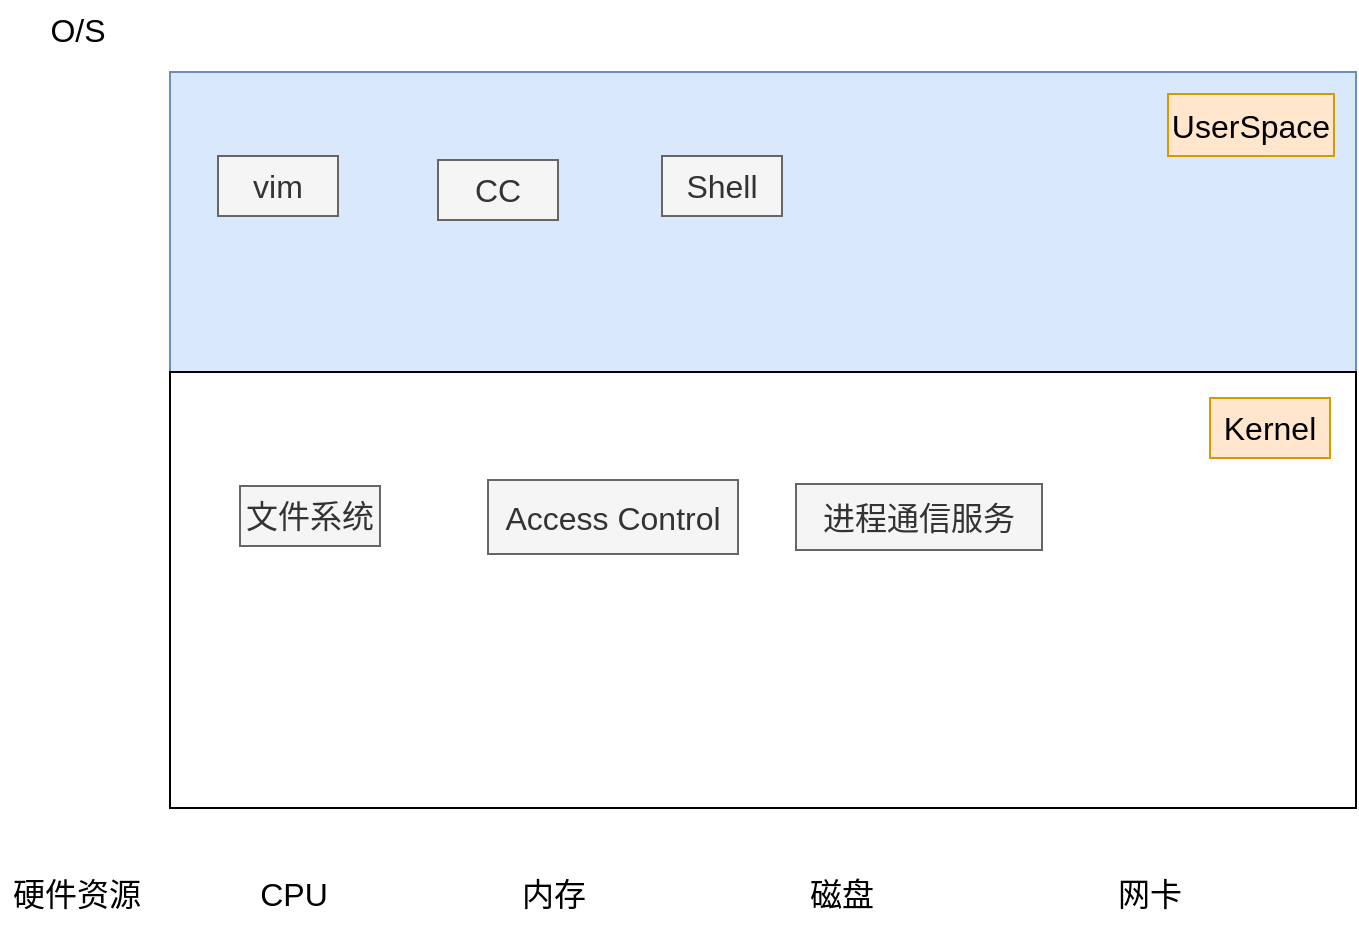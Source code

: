 <mxfile version="21.6.6" type="github">
  <diagram name="第 1 页" id="cB3oN5TOTOXsc1M-9Rkv">
    <mxGraphModel dx="1450" dy="1063" grid="0" gridSize="10" guides="1" tooltips="1" connect="1" arrows="1" fold="1" page="0" pageScale="1" pageWidth="827" pageHeight="1169" math="0" shadow="0">
      <root>
        <mxCell id="0" />
        <mxCell id="1" parent="0" />
        <mxCell id="xdp8Xhe6wInbqVmmC8Ls-15" value="" style="group" vertex="1" connectable="0" parent="1">
          <mxGeometry x="-315" y="-45" width="678" height="465" as="geometry" />
        </mxCell>
        <mxCell id="xdp8Xhe6wInbqVmmC8Ls-14" value="" style="rounded=0;whiteSpace=wrap;html=1;fontSize=16;fillColor=#dae8fc;strokeColor=#6c8ebf;" vertex="1" parent="xdp8Xhe6wInbqVmmC8Ls-15">
          <mxGeometry x="85" y="36" width="593" height="150" as="geometry" />
        </mxCell>
        <mxCell id="xdp8Xhe6wInbqVmmC8Ls-1" value="" style="rounded=0;whiteSpace=wrap;html=1;fontSize=16;" vertex="1" parent="xdp8Xhe6wInbqVmmC8Ls-15">
          <mxGeometry x="85" y="186" width="593" height="218" as="geometry" />
        </mxCell>
        <mxCell id="xdp8Xhe6wInbqVmmC8Ls-2" value="硬件资源" style="text;strokeColor=none;fillColor=none;html=1;align=center;verticalAlign=middle;whiteSpace=wrap;rounded=0;fontSize=16;" vertex="1" parent="xdp8Xhe6wInbqVmmC8Ls-15">
          <mxGeometry y="429" width="77" height="36" as="geometry" />
        </mxCell>
        <mxCell id="xdp8Xhe6wInbqVmmC8Ls-3" value="CPU" style="text;strokeColor=none;fillColor=default;html=1;align=center;verticalAlign=middle;whiteSpace=wrap;rounded=0;fontSize=16;" vertex="1" parent="xdp8Xhe6wInbqVmmC8Ls-15">
          <mxGeometry x="117" y="432" width="60" height="30" as="geometry" />
        </mxCell>
        <mxCell id="xdp8Xhe6wInbqVmmC8Ls-4" value="内存" style="text;strokeColor=none;fillColor=none;html=1;align=center;verticalAlign=middle;whiteSpace=wrap;rounded=0;fontSize=16;" vertex="1" parent="xdp8Xhe6wInbqVmmC8Ls-15">
          <mxGeometry x="247" y="432" width="60" height="30" as="geometry" />
        </mxCell>
        <mxCell id="xdp8Xhe6wInbqVmmC8Ls-5" value="磁盘" style="text;strokeColor=none;fillColor=none;html=1;align=center;verticalAlign=middle;whiteSpace=wrap;rounded=0;fontSize=16;" vertex="1" parent="xdp8Xhe6wInbqVmmC8Ls-15">
          <mxGeometry x="391" y="432" width="60" height="30" as="geometry" />
        </mxCell>
        <mxCell id="xdp8Xhe6wInbqVmmC8Ls-6" value="网卡" style="text;strokeColor=none;fillColor=none;html=1;align=center;verticalAlign=middle;whiteSpace=wrap;rounded=0;fontSize=16;" vertex="1" parent="xdp8Xhe6wInbqVmmC8Ls-15">
          <mxGeometry x="545" y="432" width="60" height="30" as="geometry" />
        </mxCell>
        <mxCell id="xdp8Xhe6wInbqVmmC8Ls-8" value="O/S" style="text;strokeColor=none;fillColor=none;html=1;align=center;verticalAlign=middle;whiteSpace=wrap;rounded=0;fontSize=16;" vertex="1" parent="xdp8Xhe6wInbqVmmC8Ls-15">
          <mxGeometry x="8.5" width="60" height="30" as="geometry" />
        </mxCell>
        <mxCell id="xdp8Xhe6wInbqVmmC8Ls-10" value="vim" style="text;html=1;align=center;verticalAlign=middle;whiteSpace=wrap;rounded=0;fontSize=16;fillColor=#f5f5f5;fontColor=#333333;strokeColor=#666666;" vertex="1" parent="xdp8Xhe6wInbqVmmC8Ls-15">
          <mxGeometry x="109" y="78" width="60" height="30" as="geometry" />
        </mxCell>
        <mxCell id="xdp8Xhe6wInbqVmmC8Ls-11" value="CC" style="text;strokeColor=#666666;fillColor=#f5f5f5;html=1;align=center;verticalAlign=middle;whiteSpace=wrap;rounded=0;fontSize=16;fontColor=#333333;" vertex="1" parent="xdp8Xhe6wInbqVmmC8Ls-15">
          <mxGeometry x="219" y="80" width="60" height="30" as="geometry" />
        </mxCell>
        <mxCell id="xdp8Xhe6wInbqVmmC8Ls-12" value="UserSpace" style="text;strokeColor=#d79b00;fillColor=#ffe6cc;html=1;align=center;verticalAlign=middle;whiteSpace=wrap;rounded=0;fontSize=16;" vertex="1" parent="xdp8Xhe6wInbqVmmC8Ls-15">
          <mxGeometry x="584" y="47" width="83" height="31" as="geometry" />
        </mxCell>
        <mxCell id="xdp8Xhe6wInbqVmmC8Ls-13" value="Shell" style="text;strokeColor=#666666;fillColor=#f5f5f5;html=1;align=center;verticalAlign=middle;whiteSpace=wrap;rounded=0;fontSize=16;fontColor=#333333;" vertex="1" parent="xdp8Xhe6wInbqVmmC8Ls-15">
          <mxGeometry x="331" y="78" width="60" height="30" as="geometry" />
        </mxCell>
        <mxCell id="xdp8Xhe6wInbqVmmC8Ls-16" value="Kernel" style="text;strokeColor=#d79b00;fillColor=#ffe6cc;html=1;align=center;verticalAlign=middle;whiteSpace=wrap;rounded=0;fontSize=16;" vertex="1" parent="xdp8Xhe6wInbqVmmC8Ls-15">
          <mxGeometry x="605" y="199" width="60" height="30" as="geometry" />
        </mxCell>
        <mxCell id="xdp8Xhe6wInbqVmmC8Ls-17" value="文件系统" style="text;strokeColor=#666666;fillColor=#f5f5f5;html=1;align=center;verticalAlign=middle;whiteSpace=wrap;rounded=0;fontSize=16;fontColor=#333333;" vertex="1" parent="xdp8Xhe6wInbqVmmC8Ls-15">
          <mxGeometry x="120" y="243" width="70" height="30" as="geometry" />
        </mxCell>
        <mxCell id="xdp8Xhe6wInbqVmmC8Ls-18" value="Access Control " style="text;strokeColor=#666666;fillColor=#f5f5f5;html=1;align=center;verticalAlign=middle;whiteSpace=wrap;rounded=0;fontSize=16;fontColor=#333333;" vertex="1" parent="xdp8Xhe6wInbqVmmC8Ls-15">
          <mxGeometry x="244" y="240" width="125" height="37" as="geometry" />
        </mxCell>
        <mxCell id="xdp8Xhe6wInbqVmmC8Ls-19" value="进程通信服务" style="text;strokeColor=#666666;fillColor=#f5f5f5;html=1;align=center;verticalAlign=middle;whiteSpace=wrap;rounded=0;fontSize=16;fontColor=#333333;" vertex="1" parent="xdp8Xhe6wInbqVmmC8Ls-15">
          <mxGeometry x="398" y="242" width="123" height="33" as="geometry" />
        </mxCell>
      </root>
    </mxGraphModel>
  </diagram>
</mxfile>
